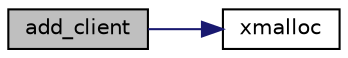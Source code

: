 digraph "add_client"
{
 // LATEX_PDF_SIZE
  edge [fontname="Helvetica",fontsize="10",labelfontname="Helvetica",labelfontsize="10"];
  node [fontname="Helvetica",fontsize="10",shape=record];
  rankdir="LR";
  Node1 [label="add_client",height=0.2,width=0.4,color="black", fillcolor="grey75", style="filled", fontcolor="black",tooltip="Add a new client connection_t to the linked list connection."];
  Node1 -> Node2 [color="midnightblue",fontsize="10",style="solid",fontname="Helvetica"];
  Node2 [label="xmalloc",height=0.2,width=0.4,color="black", fillcolor="white", style="filled",URL="$epoll__server_2utils_2xalloc_8c.html#a42ccfa6fc49cc4ce90cc44cd05052490",tooltip="Malloc wrapper that exit on failure."];
}
